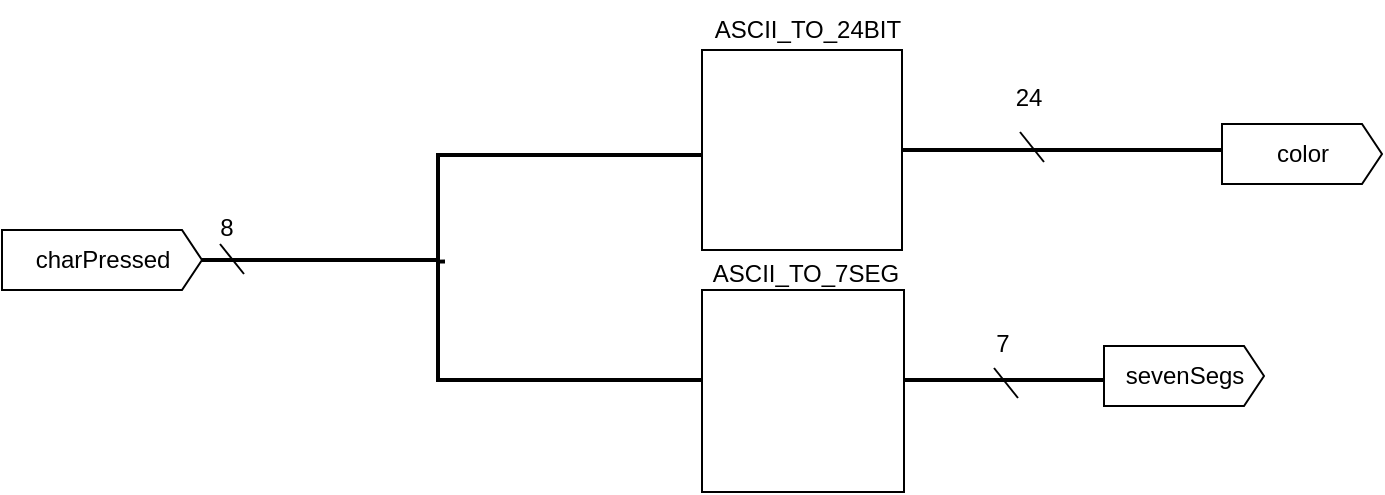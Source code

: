 <mxfile version="21.6.6" type="google">
  <diagram name="Page-1" id="zNvY1Q-mkukfnYkPsvm0">
    <mxGraphModel dx="2074" dy="1132" grid="1" gridSize="1" guides="1" tooltips="1" connect="1" arrows="1" fold="1" page="1" pageScale="1" pageWidth="1100" pageHeight="850" background="none" math="0" shadow="0">
      <root>
        <mxCell id="0" />
        <mxCell id="1" parent="0" />
        <mxCell id="ftaxgc9b8qG_yVkUSLVN-4" value="charPressed" style="html=1;shadow=0;dashed=0;align=center;verticalAlign=middle;shape=mxgraph.arrows2.arrow;dy=0;dx=10;notch=0;" parent="1" vertex="1">
          <mxGeometry x="50" y="300" width="100" height="30" as="geometry" />
        </mxCell>
        <mxCell id="ftaxgc9b8qG_yVkUSLVN-33" style="edgeStyle=elbowEdgeStyle;rounded=0;orthogonalLoop=1;jettySize=auto;html=1;exitX=0;exitY=0;exitDx=45;exitDy=30;exitPerimeter=0;strokeColor=default;strokeWidth=1;startArrow=none;startFill=0;" parent="1" source="ftaxgc9b8qG_yVkUSLVN-1" target="ftaxgc9b8qG_yVkUSLVN-1" edge="1">
          <mxGeometry relative="1" as="geometry" />
        </mxCell>
        <mxCell id="ftaxgc9b8qG_yVkUSLVN-88" value="8" style="text;html=1;align=center;verticalAlign=middle;resizable=0;points=[];autosize=1;strokeColor=none;fillColor=none;" parent="1" vertex="1">
          <mxGeometry x="149" y="285" width="26" height="27" as="geometry" />
        </mxCell>
        <mxCell id="ti_yVKyVfyk7ufe0vYCp-29" value="" style="line;strokeWidth=2;html=1;" parent="1" vertex="1">
          <mxGeometry x="150" y="310" width="74" height="10" as="geometry" />
        </mxCell>
        <mxCell id="ti_yVKyVfyk7ufe0vYCp-30" value="" style="endArrow=none;html=1;rounded=0;strokeWidth=1;" parent="1" edge="1">
          <mxGeometry width="50" height="50" relative="1" as="geometry">
            <mxPoint x="171" y="322" as="sourcePoint" />
            <mxPoint x="159" y="307" as="targetPoint" />
          </mxGeometry>
        </mxCell>
        <mxCell id="sxkvKhOSrN93qHUiDIvT-4" style="edgeStyle=orthogonalEdgeStyle;rounded=0;orthogonalLoop=1;jettySize=auto;html=1;exitX=0;exitY=0.5;exitDx=0;exitDy=0;exitPerimeter=0;entryX=1;entryY=0.5;entryDx=0;entryDy=0;entryPerimeter=0;strokeWidth=2;endArrow=none;endFill=0;" parent="1" source="ti_yVKyVfyk7ufe0vYCp-32" target="ti_yVKyVfyk7ufe0vYCp-29" edge="1">
          <mxGeometry relative="1" as="geometry" />
        </mxCell>
        <mxCell id="ti_yVKyVfyk7ufe0vYCp-32" value="" style="line;strokeWidth=2;html=1;" parent="1" vertex="1">
          <mxGeometry x="312" y="257.5" width="147" height="10" as="geometry" />
        </mxCell>
        <mxCell id="ti_yVKyVfyk7ufe0vYCp-34" value="" style="line;strokeWidth=2;html=1;" parent="1" vertex="1">
          <mxGeometry x="311" y="370" width="147" height="10" as="geometry" />
        </mxCell>
        <mxCell id="ftaxgc9b8qG_yVkUSLVN-12" value="" style="whiteSpace=wrap;html=1;aspect=fixed;" parent="1" vertex="1">
          <mxGeometry x="400" y="210" width="100" height="100" as="geometry" />
        </mxCell>
        <mxCell id="ti_yVKyVfyk7ufe0vYCp-45" value="" style="line;strokeWidth=2;html=1;" parent="1" vertex="1">
          <mxGeometry x="499" y="370" width="115" height="10" as="geometry" />
        </mxCell>
        <mxCell id="ftaxgc9b8qG_yVkUSLVN-1" value="sevenSegs" style="html=1;shadow=0;dashed=0;align=center;verticalAlign=middle;shape=mxgraph.arrows2.arrow;dy=0;dx=10;notch=0;" parent="1" vertex="1">
          <mxGeometry x="601" y="358" width="80" height="30" as="geometry" />
        </mxCell>
        <mxCell id="ti_yVKyVfyk7ufe0vYCp-46" value="" style="line;strokeWidth=2;html=1;" parent="1" vertex="1">
          <mxGeometry x="500" y="255" width="161" height="10" as="geometry" />
        </mxCell>
        <mxCell id="ftaxgc9b8qG_yVkUSLVN-13" value="" style="whiteSpace=wrap;html=1;aspect=fixed;" parent="1" vertex="1">
          <mxGeometry x="400" y="330" width="101" height="101" as="geometry" />
        </mxCell>
        <mxCell id="sxkvKhOSrN93qHUiDIvT-2" value="color" style="html=1;shadow=0;dashed=0;align=center;verticalAlign=middle;shape=mxgraph.arrows2.arrow;dy=0;dx=10;notch=0;" parent="1" vertex="1">
          <mxGeometry x="660" y="247" width="80" height="30" as="geometry" />
        </mxCell>
        <mxCell id="sxkvKhOSrN93qHUiDIvT-7" value="" style="edgeStyle=orthogonalEdgeStyle;rounded=0;orthogonalLoop=1;jettySize=auto;html=1;exitX=0;exitY=0.5;exitDx=0;exitDy=0;exitPerimeter=0;entryX=1;entryY=0.5;entryDx=0;entryDy=0;entryPerimeter=0;endArrow=none;endFill=0;strokeWidth=2;" parent="1" source="ti_yVKyVfyk7ufe0vYCp-34" target="_YO2aA6_E4uApnRCDDm2-28" edge="1">
          <mxGeometry relative="1" as="geometry">
            <mxPoint x="311" y="375" as="sourcePoint" />
            <mxPoint x="224" y="315" as="targetPoint" />
            <Array as="points">
              <mxPoint x="268" y="375" />
              <mxPoint x="268" y="315" />
            </Array>
          </mxGeometry>
        </mxCell>
        <mxCell id="_YO2aA6_E4uApnRCDDm2-28" value="" style="shape=image;html=1;verticalAlign=top;verticalLabelPosition=bottom;labelBackgroundColor=#ffffff;imageAspect=0;aspect=fixed;image=https://cdn4.iconfinder.com/data/icons/essential-app-2/16/record-round-circle-dot-128.png" parent="1" vertex="1">
          <mxGeometry x="264" y="312" width="7.5" height="7.5" as="geometry" />
        </mxCell>
        <mxCell id="sxkvKhOSrN93qHUiDIvT-8" value="24" style="text;html=1;align=center;verticalAlign=middle;resizable=0;points=[];autosize=1;strokeColor=none;fillColor=none;" parent="1" vertex="1">
          <mxGeometry x="547" y="220" width="32" height="27" as="geometry" />
        </mxCell>
        <mxCell id="sxkvKhOSrN93qHUiDIvT-9" value="7" style="text;html=1;align=center;verticalAlign=middle;resizable=0;points=[];autosize=1;strokeColor=none;fillColor=none;" parent="1" vertex="1">
          <mxGeometry x="537" y="343" width="26" height="27" as="geometry" />
        </mxCell>
        <mxCell id="sxkvKhOSrN93qHUiDIvT-10" value="" style="endArrow=none;html=1;rounded=0;strokeWidth=1;" parent="1" edge="1">
          <mxGeometry width="50" height="50" relative="1" as="geometry">
            <mxPoint x="558" y="384" as="sourcePoint" />
            <mxPoint x="546" y="369" as="targetPoint" />
          </mxGeometry>
        </mxCell>
        <mxCell id="sxkvKhOSrN93qHUiDIvT-11" value="" style="endArrow=none;html=1;rounded=0;strokeWidth=1;" parent="1" edge="1">
          <mxGeometry width="50" height="50" relative="1" as="geometry">
            <mxPoint x="571" y="266" as="sourcePoint" />
            <mxPoint x="559" y="251" as="targetPoint" />
          </mxGeometry>
        </mxCell>
        <mxCell id="sxkvKhOSrN93qHUiDIvT-12" value="ASCII_TO_24BIT" style="text;html=1;strokeColor=none;fillColor=none;align=center;verticalAlign=middle;whiteSpace=wrap;rounded=0;" parent="1" vertex="1">
          <mxGeometry x="423" y="185" width="60" height="30" as="geometry" />
        </mxCell>
        <mxCell id="sxkvKhOSrN93qHUiDIvT-14" value="ASCII_TO_7SEG" style="text;html=1;strokeColor=none;fillColor=none;align=center;verticalAlign=middle;whiteSpace=wrap;rounded=0;" parent="1" vertex="1">
          <mxGeometry x="422" y="307" width="60" height="30" as="geometry" />
        </mxCell>
      </root>
    </mxGraphModel>
  </diagram>
</mxfile>

